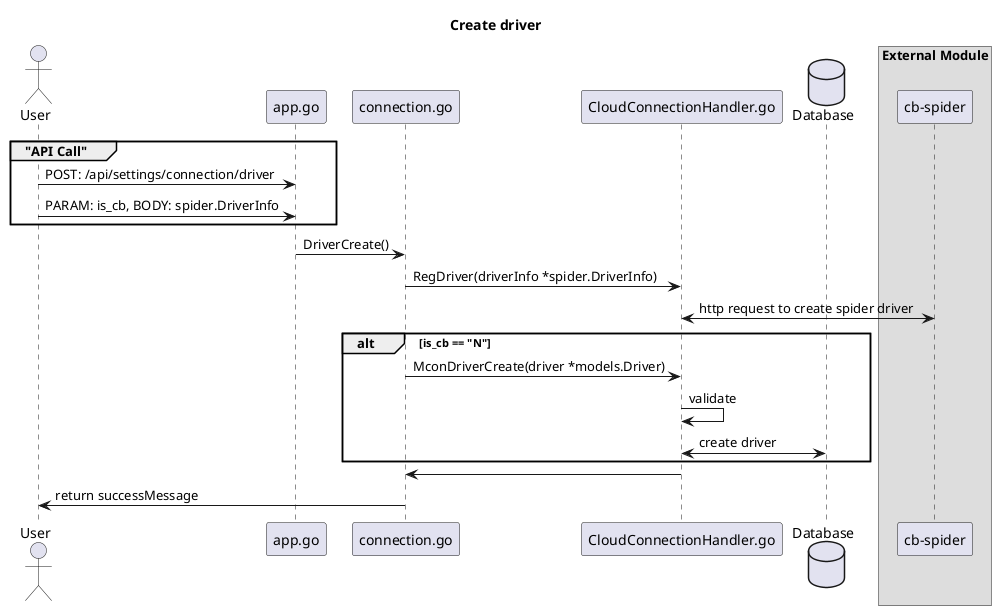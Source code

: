 @startuml

title "Create driver"

actor User as user

participant "app.go" as app
participant "connection.go" as route
participant "CloudConnectionHandler.go" as handler
database Database as DB

box "External Module"
participant "cb-spider" as spider
end box

group  "API Call"
user    -> app : POST: /api/settings/connection/driver
user    -> app : PARAM: is_cb, BODY: spider.DriverInfo
end
app     -> route: DriverCreate()
route   -> handler: RegDriver(driverInfo *spider.DriverInfo)
handler <-> spider: http request to create spider driver

alt is_cb == "N"
    route     -> handler: MconDriverCreate(driver *models.Driver)
    handler -> handler: validate
    handler <-> DB: create driver
end

route <- handler: 
user <- route:  return successMessage




@enduml
